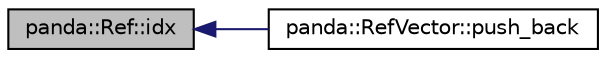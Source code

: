 digraph G
{
  edge [fontname="Helvetica",fontsize="10",labelfontname="Helvetica",labelfontsize="10"];
  node [fontname="Helvetica",fontsize="10",shape=record];
  rankdir=LR;
  Node1 [label="panda::Ref::idx",height=0.2,width=0.4,color="black", fillcolor="grey75", style="filled" fontcolor="black"];
  Node1 -> Node2 [dir=back,color="midnightblue",fontsize="10",style="solid"];
  Node2 [label="panda::RefVector::push_back",height=0.2,width=0.4,color="black", fillcolor="white", style="filled",URL="$classpanda_1_1RefVector.html#a7e4767b46e857db8d68c4493cd166b4f",tooltip="Setter function."];
}

